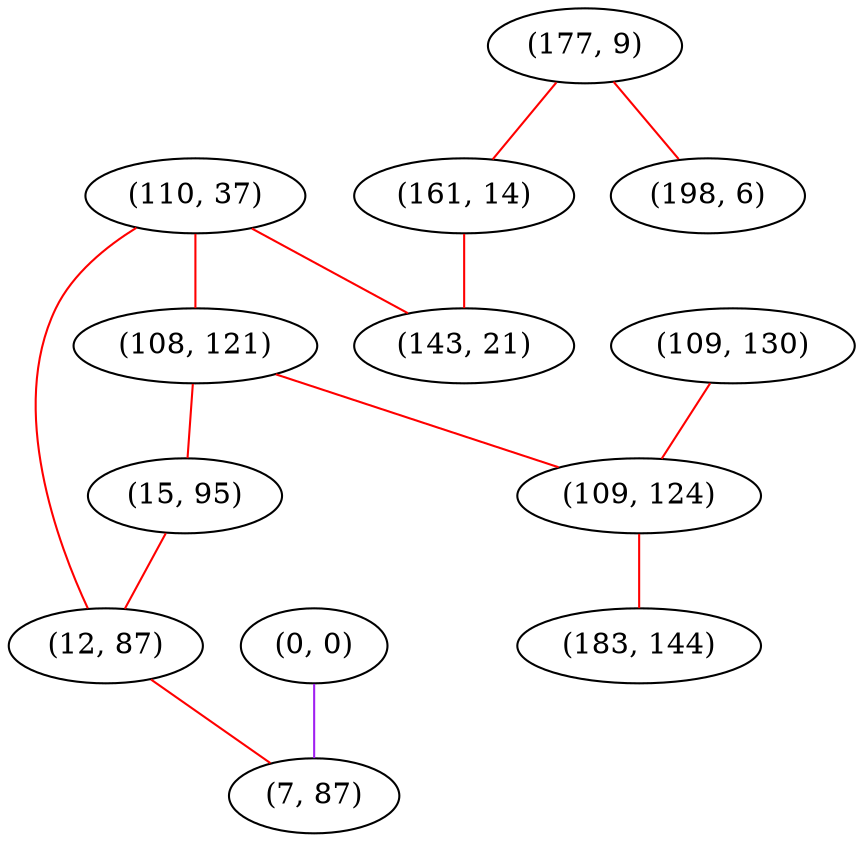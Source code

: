 graph "" {
"(0, 0)";
"(109, 130)";
"(177, 9)";
"(110, 37)";
"(198, 6)";
"(161, 14)";
"(143, 21)";
"(108, 121)";
"(15, 95)";
"(109, 124)";
"(183, 144)";
"(12, 87)";
"(7, 87)";
"(0, 0)" -- "(7, 87)"  [color=purple, key=0, weight=4];
"(109, 130)" -- "(109, 124)"  [color=red, key=0, weight=1];
"(177, 9)" -- "(161, 14)"  [color=red, key=0, weight=1];
"(177, 9)" -- "(198, 6)"  [color=red, key=0, weight=1];
"(110, 37)" -- "(12, 87)"  [color=red, key=0, weight=1];
"(110, 37)" -- "(143, 21)"  [color=red, key=0, weight=1];
"(110, 37)" -- "(108, 121)"  [color=red, key=0, weight=1];
"(161, 14)" -- "(143, 21)"  [color=red, key=0, weight=1];
"(108, 121)" -- "(109, 124)"  [color=red, key=0, weight=1];
"(108, 121)" -- "(15, 95)"  [color=red, key=0, weight=1];
"(15, 95)" -- "(12, 87)"  [color=red, key=0, weight=1];
"(109, 124)" -- "(183, 144)"  [color=red, key=0, weight=1];
"(12, 87)" -- "(7, 87)"  [color=red, key=0, weight=1];
}
